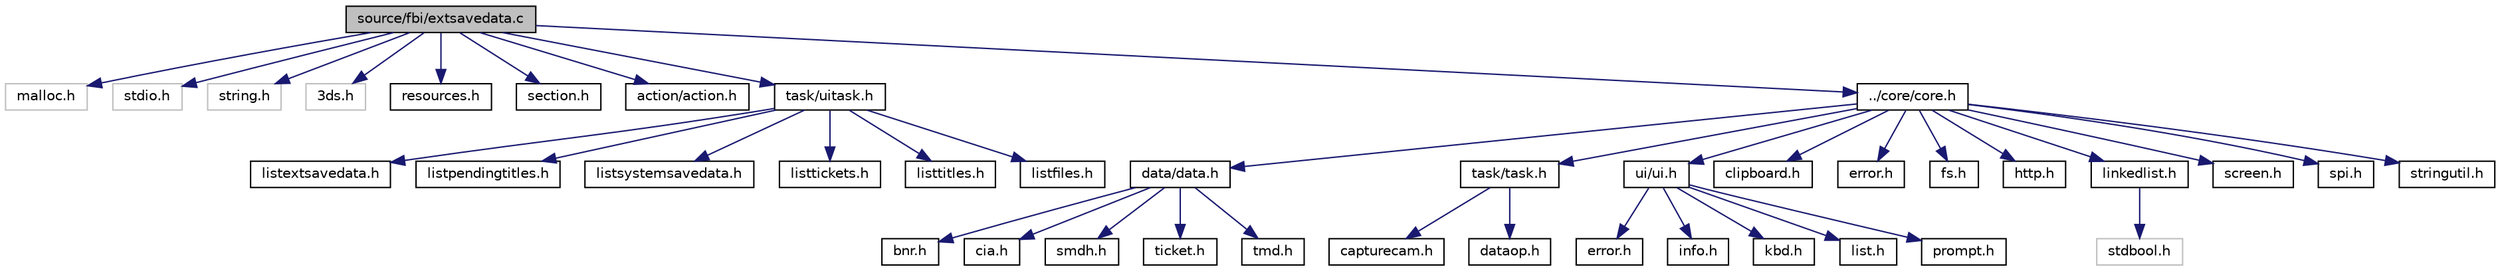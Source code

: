 digraph "source/fbi/extsavedata.c"
{
  edge [fontname="Helvetica",fontsize="10",labelfontname="Helvetica",labelfontsize="10"];
  node [fontname="Helvetica",fontsize="10",shape=record];
  Node1 [label="source/fbi/extsavedata.c",height=0.2,width=0.4,color="black", fillcolor="grey75", style="filled" fontcolor="black"];
  Node1 -> Node2 [color="midnightblue",fontsize="10",style="solid",fontname="Helvetica"];
  Node2 [label="malloc.h",height=0.2,width=0.4,color="grey75", fillcolor="white", style="filled"];
  Node1 -> Node3 [color="midnightblue",fontsize="10",style="solid",fontname="Helvetica"];
  Node3 [label="stdio.h",height=0.2,width=0.4,color="grey75", fillcolor="white", style="filled"];
  Node1 -> Node4 [color="midnightblue",fontsize="10",style="solid",fontname="Helvetica"];
  Node4 [label="string.h",height=0.2,width=0.4,color="grey75", fillcolor="white", style="filled"];
  Node1 -> Node5 [color="midnightblue",fontsize="10",style="solid",fontname="Helvetica"];
  Node5 [label="3ds.h",height=0.2,width=0.4,color="grey75", fillcolor="white", style="filled"];
  Node1 -> Node6 [color="midnightblue",fontsize="10",style="solid",fontname="Helvetica"];
  Node6 [label="resources.h",height=0.2,width=0.4,color="black", fillcolor="white", style="filled",URL="$resources_8h.html"];
  Node1 -> Node7 [color="midnightblue",fontsize="10",style="solid",fontname="Helvetica"];
  Node7 [label="section.h",height=0.2,width=0.4,color="black", fillcolor="white", style="filled",URL="$section_8h.html"];
  Node1 -> Node8 [color="midnightblue",fontsize="10",style="solid",fontname="Helvetica"];
  Node8 [label="action/action.h",height=0.2,width=0.4,color="black", fillcolor="white", style="filled",URL="$action_8h.html"];
  Node1 -> Node9 [color="midnightblue",fontsize="10",style="solid",fontname="Helvetica"];
  Node9 [label="task/uitask.h",height=0.2,width=0.4,color="black", fillcolor="white", style="filled",URL="$uitask_8h.html"];
  Node9 -> Node10 [color="midnightblue",fontsize="10",style="solid",fontname="Helvetica"];
  Node10 [label="listextsavedata.h",height=0.2,width=0.4,color="black", fillcolor="white", style="filled",URL="$listextsavedata_8h.html"];
  Node9 -> Node11 [color="midnightblue",fontsize="10",style="solid",fontname="Helvetica"];
  Node11 [label="listpendingtitles.h",height=0.2,width=0.4,color="black", fillcolor="white", style="filled",URL="$listpendingtitles_8h.html"];
  Node9 -> Node12 [color="midnightblue",fontsize="10",style="solid",fontname="Helvetica"];
  Node12 [label="listsystemsavedata.h",height=0.2,width=0.4,color="black", fillcolor="white", style="filled",URL="$listsystemsavedata_8h.html"];
  Node9 -> Node13 [color="midnightblue",fontsize="10",style="solid",fontname="Helvetica"];
  Node13 [label="listtickets.h",height=0.2,width=0.4,color="black", fillcolor="white", style="filled",URL="$listtickets_8h.html"];
  Node9 -> Node14 [color="midnightblue",fontsize="10",style="solid",fontname="Helvetica"];
  Node14 [label="listtitles.h",height=0.2,width=0.4,color="black", fillcolor="white", style="filled",URL="$listtitles_8h.html"];
  Node9 -> Node15 [color="midnightblue",fontsize="10",style="solid",fontname="Helvetica"];
  Node15 [label="listfiles.h",height=0.2,width=0.4,color="black", fillcolor="white", style="filled",URL="$listfiles_8h.html"];
  Node1 -> Node16 [color="midnightblue",fontsize="10",style="solid",fontname="Helvetica"];
  Node16 [label="../core/core.h",height=0.2,width=0.4,color="black", fillcolor="white", style="filled",URL="$core_8h.html"];
  Node16 -> Node17 [color="midnightblue",fontsize="10",style="solid",fontname="Helvetica"];
  Node17 [label="data/data.h",height=0.2,width=0.4,color="black", fillcolor="white", style="filled",URL="$data_8h.html"];
  Node17 -> Node18 [color="midnightblue",fontsize="10",style="solid",fontname="Helvetica"];
  Node18 [label="bnr.h",height=0.2,width=0.4,color="black", fillcolor="white", style="filled",URL="$bnr_8h.html"];
  Node17 -> Node19 [color="midnightblue",fontsize="10",style="solid",fontname="Helvetica"];
  Node19 [label="cia.h",height=0.2,width=0.4,color="black", fillcolor="white", style="filled",URL="$cia_8h.html"];
  Node17 -> Node20 [color="midnightblue",fontsize="10",style="solid",fontname="Helvetica"];
  Node20 [label="smdh.h",height=0.2,width=0.4,color="black", fillcolor="white", style="filled",URL="$smdh_8h.html"];
  Node17 -> Node21 [color="midnightblue",fontsize="10",style="solid",fontname="Helvetica"];
  Node21 [label="ticket.h",height=0.2,width=0.4,color="black", fillcolor="white", style="filled",URL="$ticket_8h.html"];
  Node17 -> Node22 [color="midnightblue",fontsize="10",style="solid",fontname="Helvetica"];
  Node22 [label="tmd.h",height=0.2,width=0.4,color="black", fillcolor="white", style="filled",URL="$tmd_8h.html"];
  Node16 -> Node23 [color="midnightblue",fontsize="10",style="solid",fontname="Helvetica"];
  Node23 [label="task/task.h",height=0.2,width=0.4,color="black", fillcolor="white", style="filled",URL="$task_8h.html"];
  Node23 -> Node24 [color="midnightblue",fontsize="10",style="solid",fontname="Helvetica"];
  Node24 [label="capturecam.h",height=0.2,width=0.4,color="black", fillcolor="white", style="filled",URL="$capturecam_8h.html"];
  Node23 -> Node25 [color="midnightblue",fontsize="10",style="solid",fontname="Helvetica"];
  Node25 [label="dataop.h",height=0.2,width=0.4,color="black", fillcolor="white", style="filled",URL="$dataop_8h.html"];
  Node16 -> Node26 [color="midnightblue",fontsize="10",style="solid",fontname="Helvetica"];
  Node26 [label="ui/ui.h",height=0.2,width=0.4,color="black", fillcolor="white", style="filled",URL="$ui_8h.html"];
  Node26 -> Node27 [color="midnightblue",fontsize="10",style="solid",fontname="Helvetica"];
  Node27 [label="error.h",height=0.2,width=0.4,color="black", fillcolor="white", style="filled",URL="$ui_2error_8h.html"];
  Node26 -> Node28 [color="midnightblue",fontsize="10",style="solid",fontname="Helvetica"];
  Node28 [label="info.h",height=0.2,width=0.4,color="black", fillcolor="white", style="filled",URL="$info_8h.html"];
  Node26 -> Node29 [color="midnightblue",fontsize="10",style="solid",fontname="Helvetica"];
  Node29 [label="kbd.h",height=0.2,width=0.4,color="black", fillcolor="white", style="filled",URL="$kbd_8h.html"];
  Node26 -> Node30 [color="midnightblue",fontsize="10",style="solid",fontname="Helvetica"];
  Node30 [label="list.h",height=0.2,width=0.4,color="black", fillcolor="white", style="filled",URL="$list_8h.html"];
  Node26 -> Node31 [color="midnightblue",fontsize="10",style="solid",fontname="Helvetica"];
  Node31 [label="prompt.h",height=0.2,width=0.4,color="black", fillcolor="white", style="filled",URL="$prompt_8h.html"];
  Node16 -> Node32 [color="midnightblue",fontsize="10",style="solid",fontname="Helvetica"];
  Node32 [label="clipboard.h",height=0.2,width=0.4,color="black", fillcolor="white", style="filled",URL="$clipboard_8h.html"];
  Node16 -> Node33 [color="midnightblue",fontsize="10",style="solid",fontname="Helvetica"];
  Node33 [label="error.h",height=0.2,width=0.4,color="black", fillcolor="white", style="filled",URL="$error_8h.html"];
  Node16 -> Node34 [color="midnightblue",fontsize="10",style="solid",fontname="Helvetica"];
  Node34 [label="fs.h",height=0.2,width=0.4,color="black", fillcolor="white", style="filled",URL="$fs_8h.html"];
  Node16 -> Node35 [color="midnightblue",fontsize="10",style="solid",fontname="Helvetica"];
  Node35 [label="http.h",height=0.2,width=0.4,color="black", fillcolor="white", style="filled",URL="$http_8h.html"];
  Node16 -> Node36 [color="midnightblue",fontsize="10",style="solid",fontname="Helvetica"];
  Node36 [label="linkedlist.h",height=0.2,width=0.4,color="black", fillcolor="white", style="filled",URL="$linkedlist_8h.html"];
  Node36 -> Node37 [color="midnightblue",fontsize="10",style="solid",fontname="Helvetica"];
  Node37 [label="stdbool.h",height=0.2,width=0.4,color="grey75", fillcolor="white", style="filled"];
  Node16 -> Node38 [color="midnightblue",fontsize="10",style="solid",fontname="Helvetica"];
  Node38 [label="screen.h",height=0.2,width=0.4,color="black", fillcolor="white", style="filled",URL="$screen_8h.html"];
  Node16 -> Node39 [color="midnightblue",fontsize="10",style="solid",fontname="Helvetica"];
  Node39 [label="spi.h",height=0.2,width=0.4,color="black", fillcolor="white", style="filled",URL="$spi_8h.html"];
  Node16 -> Node40 [color="midnightblue",fontsize="10",style="solid",fontname="Helvetica"];
  Node40 [label="stringutil.h",height=0.2,width=0.4,color="black", fillcolor="white", style="filled",URL="$stringutil_8h.html"];
}
